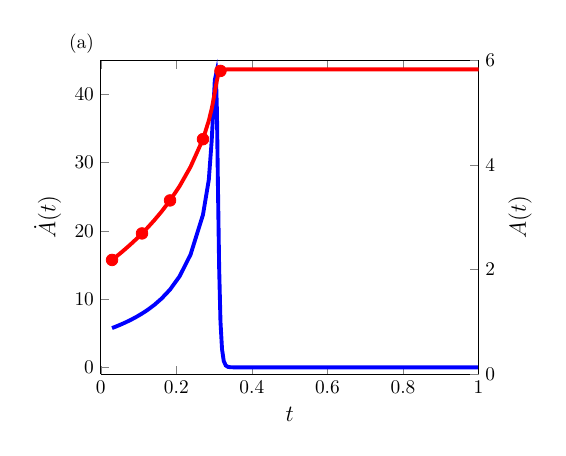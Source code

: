 \begin{tikzpicture}[scale=0.7]

  \begin{axis}[
    label = area,
    axis y line*=left,
    xmin = 0,
    xmax = 1,
    ymin = -1,
    ymax = 45,
%    xtick = \empty,
%    ytick = \empty,
    xlabel = {\large $t$},
    ylabel = {\large $\dot{A}(t)$},
    ylabel near ticks,
    clip = false,
  ]

\addplot[blue, line width=2pt] coordinates{
(2.987e-02,5.756e+00)
(3.4e-02,5.845e+00)
(3.871e-02,5.947e+00)
(4.407e-02,6.067e+00)
(5.017e-02,6.209e+00)
(5.711e-02,6.376e+00)
(6.502e-02,6.574e+00)
(7.402e-02,6.811e+00)
(8.426e-02,7.098e+00)
(9.593e-02,7.449e+00)
(1.092e-01,7.884e+00)
(1.243e-01,8.432e+00)
(1.415e-01,9.141e+00)
(1.611e-01,1.009e+01)
(1.834e-01,1.14e+01)
(2.088e-01,1.335e+01)
(2.377e-01,1.653e+01)
(2.706e-01,2.237e+01)
(2.86e-01,2.749e+01)
(2.936e-01,3.317e+01)
(2.984e-01,3.82e+01)
(3.019e-01,4.21e+01)
(3.048e-01,4.285e+01)
(3.075e-01,3.764e+01)
(3.102e-01,2.655e+01)
(3.134e-01,1.46e+01)
(3.169e-01,6.71e+00)
(3.21e-01,2.663e+00)
(3.256e-01,9.188e-01)
(3.309e-01,2.724e-01)
(3.369e-01,6.827e-02)
(3.437e-01,1.412e-02)
(3.515e-01,2.348e-03)
(3.603e-01,3.028e-04)
(3.704e-01,2.933e-05)
(3.819e-01,1.84e-06)
(3.95e-01,2.918e-08)
(4.098e-01,-1.13e-07)
(4.267e-01,-8.911e-08)
(4.46e-01,-1.025e-07)
(4.679e-01,-9.58e-08)
(4.929e-01,-9.891e-08)
(5.213e-01,-9.749e-08)
(5.537e-01,-9.812e-08)
(5.905e-01,-9.798e-08)
(6.324e-01,-9.808e-08)
(6.802e-01,-9.8e-08)
(7.345e-01,-9.798e-08)
(7.964e-01,-9.808e-08)
(8.668e-01,-9.798e-08)
(9.47e-01,-9.808e-08)
(1.0e+00,-9.789e-08)
};

\node at (axis cs:0,45) [anchor=south east] {(a)};

\end{axis}

  \begin{axis}[
    axis y line*=right,
    axis x line=none,
    xmin = 0,
    xmax = 1,
    ymin = 0,
    ymax = 6,
%    xtick = \empty,
%    ytick = \empty,
    ylabel = {\large $A(t)$},
    ylabel near ticks,
  ]


\addplot[red,line width=2pt] coordinates{
(2.987e-02,2.184e+00)
(3.4e-02,2.208e+00)
(3.871e-02,2.235e+00)
(4.407e-02,2.266e+00)
(5.017e-02,2.302e+00)
(5.711e-02,2.344e+00)
(6.502e-02,2.393e+00)
(7.402e-02,2.45e+00)
(8.426e-02,2.517e+00)
(9.593e-02,2.596e+00)
(1.092e-01,2.691e+00)
(1.243e-01,2.804e+00)
(1.415e-01,2.941e+00)
(1.611e-01,3.11e+00)
(1.834e-01,3.322e+00)
(2.088e-01,3.596e+00)
(2.377e-01,3.965e+00)
(2.706e-01,4.493e+00)
(2.86e-01,4.847e+00)
(2.936e-01,5.073e+00)
(2.984e-01,5.248e+00)
(3.019e-01,5.39e+00)
(3.048e-01,5.512e+00)
(3.075e-01,5.619e+00)
(3.102e-01,5.704e+00)
(3.134e-01,5.764e+00)
(3.169e-01,5.798e+00)
(3.21e-01,5.816e+00)
(3.256e-01,5.823e+00)
(3.309e-01,5.826e+00)
(3.369e-01,5.827e+00)
(3.437e-01,5.827e+00)
(3.515e-01,5.827e+00)
(3.603e-01,5.827e+00)
(3.704e-01,5.827e+00)
(3.819e-01,5.827e+00)
(3.95e-01,5.827e+00)
(4.098e-01,5.827e+00)
(4.267e-01,5.827e+00)
(4.46e-01,5.827e+00)
(4.679e-01,5.827e+00)
(4.929e-01,5.827e+00)
(5.213e-01,5.827e+00)
(5.537e-01,5.827e+00)
(5.905e-01,5.827e+00)
(6.324e-01,5.827e+00)
(6.802e-01,5.827e+00)
(7.345e-01,5.827e+00)
(7.964e-01,5.827e+00)
(8.668e-01,5.827e+00)
(9.47e-01,5.827e+00)
(1.0e+00,5.827e+00)
};

\addplot[red,only marks,mark size=3pt] coordinates{
(2.987e-02,2.184e+00)
(1.092e-01,2.691e+00)
(1.834e-01,3.322e+00)
(2.706e-01,4.493e+00)
(3.169e-01,5.798e+00)
};



\end{axis}



\end{tikzpicture}
